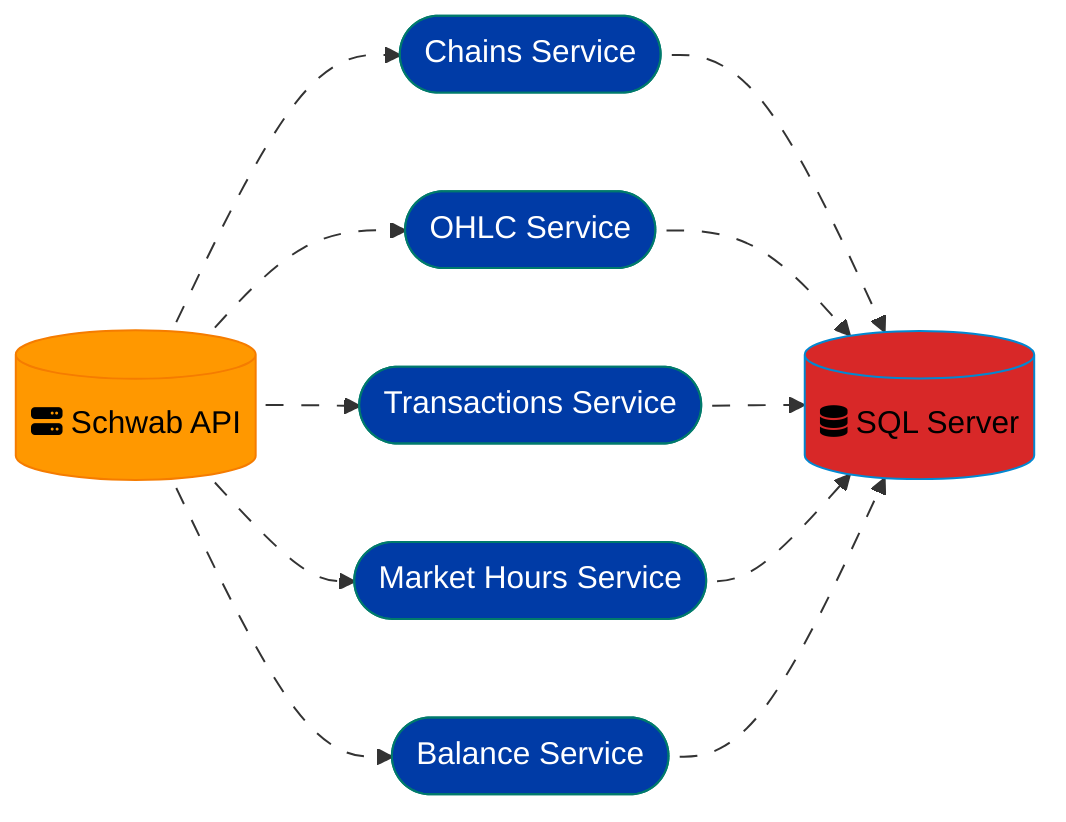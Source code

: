 flowchart LR
    classDef apiNode fill:#ff9800,stroke:#f57c00,color:#000
    classDef serviceNode fill:#003BA6,stroke:#007a6c,color:#fff
    classDef storageNode fill:#D82828,stroke:#0288d1,color:#000
    classDef animate stroke-dasharray: 9,5,stroke-dashoffset: 50,animation: dash 5s linear infinite;

    %% Schwab API
    API[("fas:fa-server Schwab API")]
    class API apiNode

    %% SQL Server
    SQL[("fas:fa-database SQL Server")]
    class SQL storageNode

    %% Services (using your class + syntax style)
    CHAINS(["Chains Service"])
    OHLC(["OHLC Service"])
    TXNS(["Transactions Service"])
    HOURS(["Market Hours Service"])
    BAL(["Balance Service"])
    class CHAINS,OHLC,TXNS,HOURS,BAL serviceNode

    %% Flow
    API e1@--> CHAINS e2@--> SQL
    API e3@--> OHLC e4@--> SQL
    API e5@--> TXNS e6@--> SQL
    API e7@--> HOURS e8@--> SQL
    API e9@--> BAL e10@--> SQL

    class e1,e2,e3,e4,e5,e6,e7,e8,e9,e10 animate